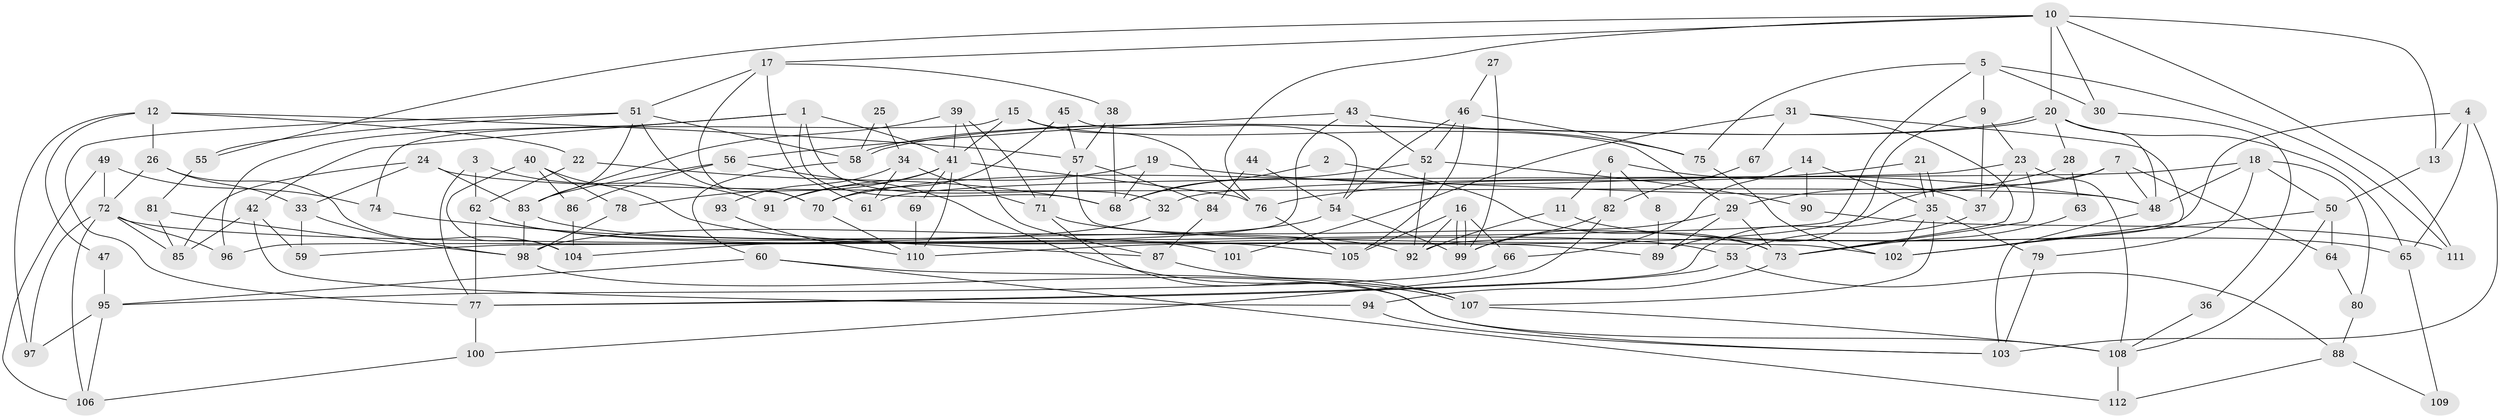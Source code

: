 // Generated by graph-tools (version 1.1) at 2025/02/03/09/25 03:02:10]
// undirected, 112 vertices, 224 edges
graph export_dot {
graph [start="1"]
  node [color=gray90,style=filled];
  1;
  2;
  3;
  4;
  5;
  6;
  7;
  8;
  9;
  10;
  11;
  12;
  13;
  14;
  15;
  16;
  17;
  18;
  19;
  20;
  21;
  22;
  23;
  24;
  25;
  26;
  27;
  28;
  29;
  30;
  31;
  32;
  33;
  34;
  35;
  36;
  37;
  38;
  39;
  40;
  41;
  42;
  43;
  44;
  45;
  46;
  47;
  48;
  49;
  50;
  51;
  52;
  53;
  54;
  55;
  56;
  57;
  58;
  59;
  60;
  61;
  62;
  63;
  64;
  65;
  66;
  67;
  68;
  69;
  70;
  71;
  72;
  73;
  74;
  75;
  76;
  77;
  78;
  79;
  80;
  81;
  82;
  83;
  84;
  85;
  86;
  87;
  88;
  89;
  90;
  91;
  92;
  93;
  94;
  95;
  96;
  97;
  98;
  99;
  100;
  101;
  102;
  103;
  104;
  105;
  106;
  107;
  108;
  109;
  110;
  111;
  112;
  1 -- 96;
  1 -- 32;
  1 -- 41;
  1 -- 42;
  1 -- 68;
  2 -- 68;
  2 -- 73;
  3 -- 77;
  3 -- 91;
  3 -- 62;
  4 -- 103;
  4 -- 92;
  4 -- 13;
  4 -- 65;
  5 -- 75;
  5 -- 9;
  5 -- 30;
  5 -- 59;
  5 -- 111;
  6 -- 37;
  6 -- 11;
  6 -- 8;
  6 -- 82;
  7 -- 48;
  7 -- 70;
  7 -- 64;
  7 -- 110;
  8 -- 89;
  9 -- 23;
  9 -- 37;
  9 -- 89;
  10 -- 55;
  10 -- 17;
  10 -- 13;
  10 -- 20;
  10 -- 30;
  10 -- 76;
  10 -- 111;
  11 -- 92;
  11 -- 65;
  12 -- 22;
  12 -- 97;
  12 -- 26;
  12 -- 47;
  12 -- 57;
  13 -- 50;
  14 -- 66;
  14 -- 35;
  14 -- 90;
  15 -- 74;
  15 -- 76;
  15 -- 29;
  15 -- 41;
  16 -- 99;
  16 -- 99;
  16 -- 105;
  16 -- 66;
  16 -- 92;
  17 -- 38;
  17 -- 51;
  17 -- 61;
  17 -- 70;
  18 -- 48;
  18 -- 80;
  18 -- 32;
  18 -- 50;
  18 -- 79;
  19 -- 68;
  19 -- 48;
  19 -- 91;
  20 -- 58;
  20 -- 58;
  20 -- 28;
  20 -- 48;
  20 -- 65;
  21 -- 76;
  21 -- 35;
  21 -- 35;
  22 -- 62;
  22 -- 68;
  23 -- 108;
  23 -- 73;
  23 -- 37;
  23 -- 61;
  24 -- 48;
  24 -- 83;
  24 -- 33;
  24 -- 85;
  25 -- 58;
  25 -- 34;
  26 -- 33;
  26 -- 72;
  26 -- 104;
  27 -- 99;
  27 -- 46;
  28 -- 29;
  28 -- 63;
  29 -- 89;
  29 -- 73;
  29 -- 99;
  30 -- 36;
  31 -- 102;
  31 -- 73;
  31 -- 67;
  31 -- 101;
  32 -- 104;
  33 -- 59;
  33 -- 98;
  34 -- 71;
  34 -- 61;
  34 -- 93;
  35 -- 102;
  35 -- 77;
  35 -- 79;
  35 -- 107;
  36 -- 108;
  37 -- 53;
  38 -- 57;
  38 -- 68;
  39 -- 83;
  39 -- 41;
  39 -- 71;
  39 -- 87;
  40 -- 78;
  40 -- 104;
  40 -- 53;
  40 -- 86;
  41 -- 69;
  41 -- 76;
  41 -- 78;
  41 -- 91;
  41 -- 110;
  42 -- 94;
  42 -- 59;
  42 -- 85;
  43 -- 52;
  43 -- 56;
  43 -- 75;
  43 -- 96;
  44 -- 54;
  44 -- 84;
  45 -- 70;
  45 -- 57;
  45 -- 54;
  46 -- 54;
  46 -- 105;
  46 -- 52;
  46 -- 75;
  47 -- 95;
  48 -- 103;
  49 -- 106;
  49 -- 72;
  49 -- 74;
  50 -- 64;
  50 -- 102;
  50 -- 108;
  51 -- 70;
  51 -- 77;
  51 -- 55;
  51 -- 58;
  51 -- 83;
  52 -- 90;
  52 -- 68;
  52 -- 92;
  53 -- 77;
  53 -- 88;
  54 -- 99;
  54 -- 98;
  55 -- 81;
  56 -- 83;
  56 -- 107;
  56 -- 86;
  57 -- 102;
  57 -- 71;
  57 -- 84;
  58 -- 60;
  60 -- 107;
  60 -- 95;
  60 -- 112;
  62 -- 92;
  62 -- 77;
  62 -- 105;
  63 -- 73;
  64 -- 80;
  65 -- 109;
  66 -- 95;
  67 -- 82;
  69 -- 110;
  70 -- 110;
  71 -- 73;
  71 -- 103;
  72 -- 85;
  72 -- 89;
  72 -- 96;
  72 -- 97;
  72 -- 106;
  73 -- 94;
  74 -- 87;
  75 -- 102;
  76 -- 105;
  77 -- 100;
  78 -- 98;
  79 -- 103;
  80 -- 88;
  81 -- 85;
  81 -- 98;
  82 -- 99;
  82 -- 100;
  83 -- 98;
  83 -- 101;
  84 -- 87;
  86 -- 104;
  87 -- 107;
  88 -- 112;
  88 -- 109;
  90 -- 111;
  93 -- 110;
  94 -- 103;
  95 -- 106;
  95 -- 97;
  98 -- 108;
  100 -- 106;
  107 -- 108;
  108 -- 112;
}
